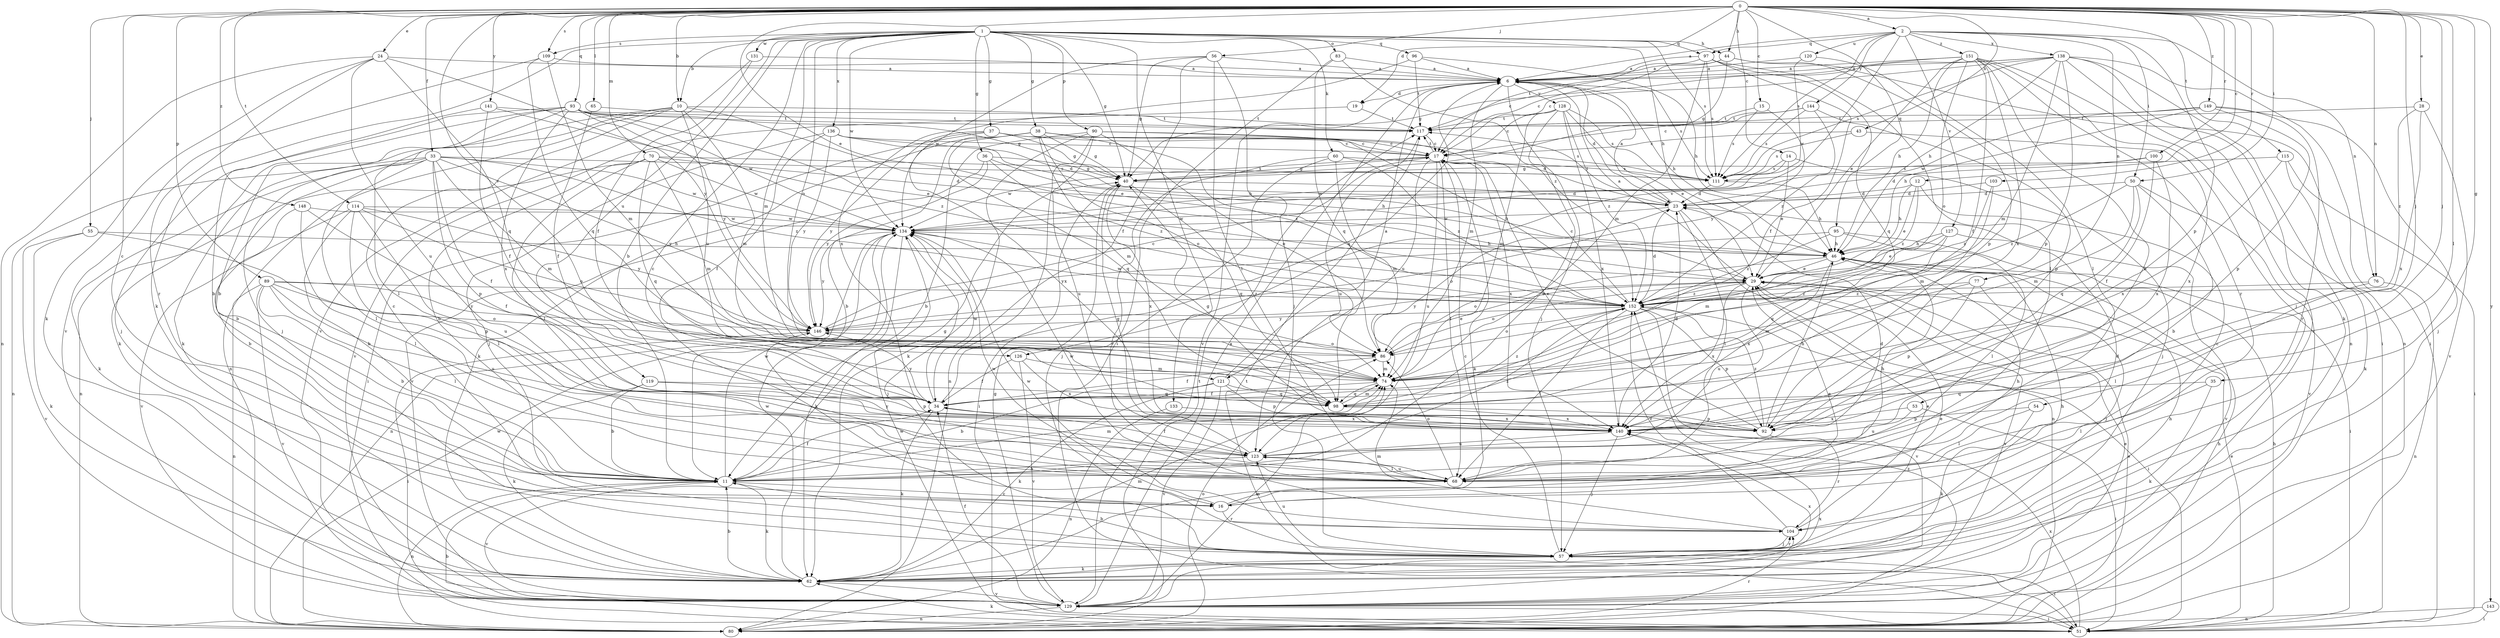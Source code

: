 strict digraph  {
0;
1;
2;
6;
10;
11;
12;
14;
15;
16;
17;
19;
23;
24;
28;
29;
33;
34;
35;
36;
37;
38;
40;
43;
44;
46;
50;
51;
53;
54;
55;
56;
57;
60;
62;
65;
68;
70;
74;
76;
77;
80;
83;
86;
89;
90;
92;
93;
95;
96;
97;
98;
100;
103;
104;
109;
111;
114;
115;
117;
119;
120;
121;
123;
126;
127;
128;
129;
131;
133;
134;
136;
138;
140;
141;
143;
144;
146;
148;
149;
151;
152;
0 -> 2  [label=a];
0 -> 10  [label=b];
0 -> 12  [label=c];
0 -> 14  [label=c];
0 -> 15  [label=c];
0 -> 16  [label=c];
0 -> 19  [label=d];
0 -> 24  [label=e];
0 -> 28  [label=e];
0 -> 29  [label=e];
0 -> 33  [label=f];
0 -> 35  [label=g];
0 -> 43  [label=h];
0 -> 44  [label=h];
0 -> 50  [label=i];
0 -> 53  [label=j];
0 -> 54  [label=j];
0 -> 55  [label=j];
0 -> 56  [label=j];
0 -> 65  [label=l];
0 -> 68  [label=l];
0 -> 70  [label=m];
0 -> 76  [label=n];
0 -> 89  [label=p];
0 -> 93  [label=q];
0 -> 95  [label=q];
0 -> 100  [label=r];
0 -> 103  [label=r];
0 -> 109  [label=s];
0 -> 114  [label=t];
0 -> 115  [label=t];
0 -> 126  [label=v];
0 -> 141  [label=y];
0 -> 143  [label=y];
0 -> 148  [label=z];
0 -> 149  [label=z];
1 -> 10  [label=b];
1 -> 11  [label=b];
1 -> 16  [label=c];
1 -> 36  [label=g];
1 -> 37  [label=g];
1 -> 38  [label=g];
1 -> 40  [label=g];
1 -> 44  [label=h];
1 -> 46  [label=h];
1 -> 60  [label=k];
1 -> 62  [label=k];
1 -> 74  [label=m];
1 -> 83  [label=o];
1 -> 86  [label=o];
1 -> 90  [label=p];
1 -> 96  [label=q];
1 -> 97  [label=q];
1 -> 109  [label=s];
1 -> 111  [label=s];
1 -> 119  [label=u];
1 -> 131  [label=w];
1 -> 133  [label=w];
1 -> 134  [label=w];
1 -> 136  [label=x];
2 -> 6  [label=a];
2 -> 50  [label=i];
2 -> 76  [label=n];
2 -> 77  [label=n];
2 -> 92  [label=p];
2 -> 97  [label=q];
2 -> 111  [label=s];
2 -> 120  [label=u];
2 -> 126  [label=v];
2 -> 127  [label=v];
2 -> 138  [label=x];
2 -> 144  [label=y];
2 -> 151  [label=z];
6 -> 19  [label=d];
6 -> 23  [label=d];
6 -> 46  [label=h];
6 -> 57  [label=j];
6 -> 74  [label=m];
6 -> 111  [label=s];
6 -> 128  [label=v];
6 -> 129  [label=v];
10 -> 16  [label=c];
10 -> 29  [label=e];
10 -> 57  [label=j];
10 -> 62  [label=k];
10 -> 74  [label=m];
10 -> 80  [label=n];
10 -> 117  [label=t];
10 -> 121  [label=u];
11 -> 16  [label=c];
11 -> 34  [label=f];
11 -> 40  [label=g];
11 -> 62  [label=k];
11 -> 74  [label=m];
11 -> 80  [label=n];
11 -> 129  [label=v];
11 -> 134  [label=w];
12 -> 16  [label=c];
12 -> 23  [label=d];
12 -> 29  [label=e];
12 -> 46  [label=h];
12 -> 152  [label=z];
14 -> 29  [label=e];
14 -> 57  [label=j];
14 -> 111  [label=s];
14 -> 134  [label=w];
15 -> 111  [label=s];
15 -> 117  [label=t];
15 -> 146  [label=y];
16 -> 23  [label=d];
16 -> 29  [label=e];
16 -> 46  [label=h];
16 -> 104  [label=r];
16 -> 134  [label=w];
17 -> 40  [label=g];
17 -> 62  [label=k];
17 -> 68  [label=l];
17 -> 117  [label=t];
17 -> 121  [label=u];
17 -> 123  [label=u];
17 -> 134  [label=w];
17 -> 140  [label=x];
19 -> 117  [label=t];
19 -> 129  [label=v];
23 -> 6  [label=a];
23 -> 68  [label=l];
23 -> 80  [label=n];
23 -> 86  [label=o];
23 -> 117  [label=t];
23 -> 134  [label=w];
24 -> 6  [label=a];
24 -> 62  [label=k];
24 -> 80  [label=n];
24 -> 98  [label=q];
24 -> 104  [label=r];
24 -> 123  [label=u];
24 -> 146  [label=y];
28 -> 117  [label=t];
28 -> 129  [label=v];
28 -> 140  [label=x];
28 -> 152  [label=z];
29 -> 6  [label=a];
29 -> 86  [label=o];
29 -> 123  [label=u];
29 -> 129  [label=v];
29 -> 140  [label=x];
29 -> 146  [label=y];
29 -> 152  [label=z];
33 -> 11  [label=b];
33 -> 34  [label=f];
33 -> 62  [label=k];
33 -> 68  [label=l];
33 -> 74  [label=m];
33 -> 80  [label=n];
33 -> 92  [label=p];
33 -> 111  [label=s];
33 -> 134  [label=w];
33 -> 146  [label=y];
33 -> 152  [label=z];
34 -> 6  [label=a];
34 -> 62  [label=k];
34 -> 134  [label=w];
34 -> 140  [label=x];
34 -> 146  [label=y];
35 -> 62  [label=k];
35 -> 68  [label=l];
35 -> 98  [label=q];
36 -> 40  [label=g];
36 -> 46  [label=h];
36 -> 129  [label=v];
36 -> 146  [label=y];
36 -> 152  [label=z];
37 -> 17  [label=c];
37 -> 40  [label=g];
37 -> 51  [label=i];
37 -> 111  [label=s];
37 -> 140  [label=x];
37 -> 146  [label=y];
38 -> 11  [label=b];
38 -> 17  [label=c];
38 -> 23  [label=d];
38 -> 40  [label=g];
38 -> 62  [label=k];
38 -> 74  [label=m];
38 -> 86  [label=o];
38 -> 98  [label=q];
38 -> 152  [label=z];
40 -> 23  [label=d];
40 -> 51  [label=i];
40 -> 98  [label=q];
40 -> 140  [label=x];
43 -> 17  [label=c];
43 -> 111  [label=s];
43 -> 140  [label=x];
44 -> 6  [label=a];
44 -> 17  [label=c];
44 -> 40  [label=g];
44 -> 80  [label=n];
44 -> 92  [label=p];
46 -> 29  [label=e];
46 -> 86  [label=o];
46 -> 140  [label=x];
50 -> 11  [label=b];
50 -> 23  [label=d];
50 -> 74  [label=m];
50 -> 98  [label=q];
50 -> 129  [label=v];
50 -> 152  [label=z];
51 -> 11  [label=b];
51 -> 29  [label=e];
51 -> 46  [label=h];
51 -> 62  [label=k];
51 -> 117  [label=t];
51 -> 134  [label=w];
51 -> 140  [label=x];
53 -> 51  [label=i];
53 -> 123  [label=u];
53 -> 140  [label=x];
54 -> 62  [label=k];
54 -> 68  [label=l];
54 -> 92  [label=p];
55 -> 46  [label=h];
55 -> 62  [label=k];
55 -> 92  [label=p];
55 -> 129  [label=v];
56 -> 6  [label=a];
56 -> 34  [label=f];
56 -> 40  [label=g];
56 -> 57  [label=j];
56 -> 68  [label=l];
56 -> 134  [label=w];
57 -> 11  [label=b];
57 -> 17  [label=c];
57 -> 29  [label=e];
57 -> 46  [label=h];
57 -> 51  [label=i];
57 -> 62  [label=k];
57 -> 104  [label=r];
57 -> 123  [label=u];
60 -> 57  [label=j];
60 -> 74  [label=m];
60 -> 104  [label=r];
60 -> 111  [label=s];
60 -> 152  [label=z];
62 -> 11  [label=b];
62 -> 46  [label=h];
62 -> 74  [label=m];
62 -> 129  [label=v];
62 -> 134  [label=w];
62 -> 140  [label=x];
65 -> 34  [label=f];
65 -> 117  [label=t];
68 -> 23  [label=d];
68 -> 46  [label=h];
68 -> 86  [label=o];
68 -> 123  [label=u];
68 -> 134  [label=w];
68 -> 146  [label=y];
70 -> 11  [label=b];
70 -> 23  [label=d];
70 -> 68  [label=l];
70 -> 74  [label=m];
70 -> 80  [label=n];
70 -> 98  [label=q];
70 -> 111  [label=s];
70 -> 134  [label=w];
74 -> 34  [label=f];
74 -> 98  [label=q];
76 -> 68  [label=l];
76 -> 80  [label=n];
76 -> 152  [label=z];
77 -> 57  [label=j];
77 -> 74  [label=m];
77 -> 92  [label=p];
77 -> 152  [label=z];
80 -> 29  [label=e];
80 -> 46  [label=h];
80 -> 86  [label=o];
80 -> 104  [label=r];
80 -> 117  [label=t];
80 -> 134  [label=w];
80 -> 152  [label=z];
83 -> 6  [label=a];
83 -> 51  [label=i];
83 -> 98  [label=q];
83 -> 152  [label=z];
86 -> 29  [label=e];
86 -> 34  [label=f];
86 -> 74  [label=m];
89 -> 11  [label=b];
89 -> 68  [label=l];
89 -> 80  [label=n];
89 -> 86  [label=o];
89 -> 123  [label=u];
89 -> 129  [label=v];
89 -> 146  [label=y];
89 -> 152  [label=z];
90 -> 11  [label=b];
90 -> 17  [label=c];
90 -> 62  [label=k];
90 -> 80  [label=n];
90 -> 86  [label=o];
90 -> 123  [label=u];
90 -> 152  [label=z];
92 -> 17  [label=c];
92 -> 40  [label=g];
92 -> 46  [label=h];
92 -> 104  [label=r];
92 -> 152  [label=z];
93 -> 11  [label=b];
93 -> 29  [label=e];
93 -> 40  [label=g];
93 -> 57  [label=j];
93 -> 62  [label=k];
93 -> 68  [label=l];
93 -> 117  [label=t];
93 -> 134  [label=w];
93 -> 140  [label=x];
93 -> 146  [label=y];
95 -> 46  [label=h];
95 -> 51  [label=i];
95 -> 68  [label=l];
95 -> 146  [label=y];
95 -> 152  [label=z];
96 -> 6  [label=a];
96 -> 46  [label=h];
96 -> 117  [label=t];
96 -> 140  [label=x];
97 -> 6  [label=a];
97 -> 17  [label=c];
97 -> 34  [label=f];
97 -> 68  [label=l];
97 -> 74  [label=m];
97 -> 98  [label=q];
97 -> 111  [label=s];
98 -> 74  [label=m];
98 -> 92  [label=p];
98 -> 140  [label=x];
98 -> 152  [label=z];
100 -> 23  [label=d];
100 -> 34  [label=f];
100 -> 40  [label=g];
100 -> 140  [label=x];
103 -> 23  [label=d];
103 -> 74  [label=m];
103 -> 152  [label=z];
104 -> 29  [label=e];
104 -> 57  [label=j];
104 -> 74  [label=m];
104 -> 134  [label=w];
104 -> 152  [label=z];
109 -> 6  [label=a];
109 -> 74  [label=m];
109 -> 98  [label=q];
109 -> 129  [label=v];
111 -> 23  [label=d];
111 -> 46  [label=h];
114 -> 11  [label=b];
114 -> 68  [label=l];
114 -> 86  [label=o];
114 -> 123  [label=u];
114 -> 129  [label=v];
114 -> 134  [label=w];
114 -> 146  [label=y];
115 -> 51  [label=i];
115 -> 62  [label=k];
115 -> 111  [label=s];
115 -> 140  [label=x];
117 -> 17  [label=c];
117 -> 123  [label=u];
119 -> 11  [label=b];
119 -> 62  [label=k];
119 -> 92  [label=p];
119 -> 98  [label=q];
120 -> 6  [label=a];
120 -> 68  [label=l];
120 -> 134  [label=w];
121 -> 6  [label=a];
121 -> 11  [label=b];
121 -> 62  [label=k];
121 -> 92  [label=p];
121 -> 98  [label=q];
121 -> 129  [label=v];
123 -> 11  [label=b];
123 -> 34  [label=f];
123 -> 40  [label=g];
123 -> 68  [label=l];
123 -> 152  [label=z];
126 -> 34  [label=f];
126 -> 74  [label=m];
126 -> 129  [label=v];
126 -> 140  [label=x];
127 -> 29  [label=e];
127 -> 46  [label=h];
127 -> 74  [label=m];
127 -> 98  [label=q];
127 -> 129  [label=v];
128 -> 11  [label=b];
128 -> 17  [label=c];
128 -> 29  [label=e];
128 -> 74  [label=m];
128 -> 111  [label=s];
128 -> 117  [label=t];
128 -> 140  [label=x];
128 -> 152  [label=z];
129 -> 6  [label=a];
129 -> 29  [label=e];
129 -> 34  [label=f];
129 -> 40  [label=g];
129 -> 51  [label=i];
129 -> 74  [label=m];
129 -> 80  [label=n];
129 -> 140  [label=x];
131 -> 6  [label=a];
131 -> 34  [label=f];
131 -> 129  [label=v];
133 -> 80  [label=n];
133 -> 140  [label=x];
134 -> 46  [label=h];
134 -> 57  [label=j];
134 -> 62  [label=k];
134 -> 80  [label=n];
134 -> 146  [label=y];
136 -> 17  [label=c];
136 -> 23  [label=d];
136 -> 34  [label=f];
136 -> 46  [label=h];
136 -> 57  [label=j];
136 -> 146  [label=y];
138 -> 6  [label=a];
138 -> 17  [label=c];
138 -> 40  [label=g];
138 -> 46  [label=h];
138 -> 51  [label=i];
138 -> 62  [label=k];
138 -> 74  [label=m];
138 -> 80  [label=n];
138 -> 92  [label=p];
138 -> 111  [label=s];
138 -> 129  [label=v];
140 -> 23  [label=d];
140 -> 57  [label=j];
140 -> 123  [label=u];
141 -> 11  [label=b];
141 -> 34  [label=f];
141 -> 117  [label=t];
141 -> 152  [label=z];
143 -> 51  [label=i];
143 -> 80  [label=n];
144 -> 17  [label=c];
144 -> 92  [label=p];
144 -> 111  [label=s];
144 -> 117  [label=t];
144 -> 152  [label=z];
146 -> 17  [label=c];
146 -> 51  [label=i];
146 -> 86  [label=o];
148 -> 11  [label=b];
148 -> 34  [label=f];
148 -> 68  [label=l];
148 -> 134  [label=w];
149 -> 46  [label=h];
149 -> 57  [label=j];
149 -> 92  [label=p];
149 -> 104  [label=r];
149 -> 117  [label=t];
149 -> 134  [label=w];
151 -> 6  [label=a];
151 -> 11  [label=b];
151 -> 29  [label=e];
151 -> 34  [label=f];
151 -> 46  [label=h];
151 -> 51  [label=i];
151 -> 57  [label=j];
151 -> 86  [label=o];
151 -> 104  [label=r];
151 -> 117  [label=t];
151 -> 140  [label=x];
152 -> 17  [label=c];
152 -> 23  [label=d];
152 -> 51  [label=i];
152 -> 68  [label=l];
152 -> 86  [label=o];
152 -> 92  [label=p];
152 -> 129  [label=v];
152 -> 134  [label=w];
152 -> 146  [label=y];
}
